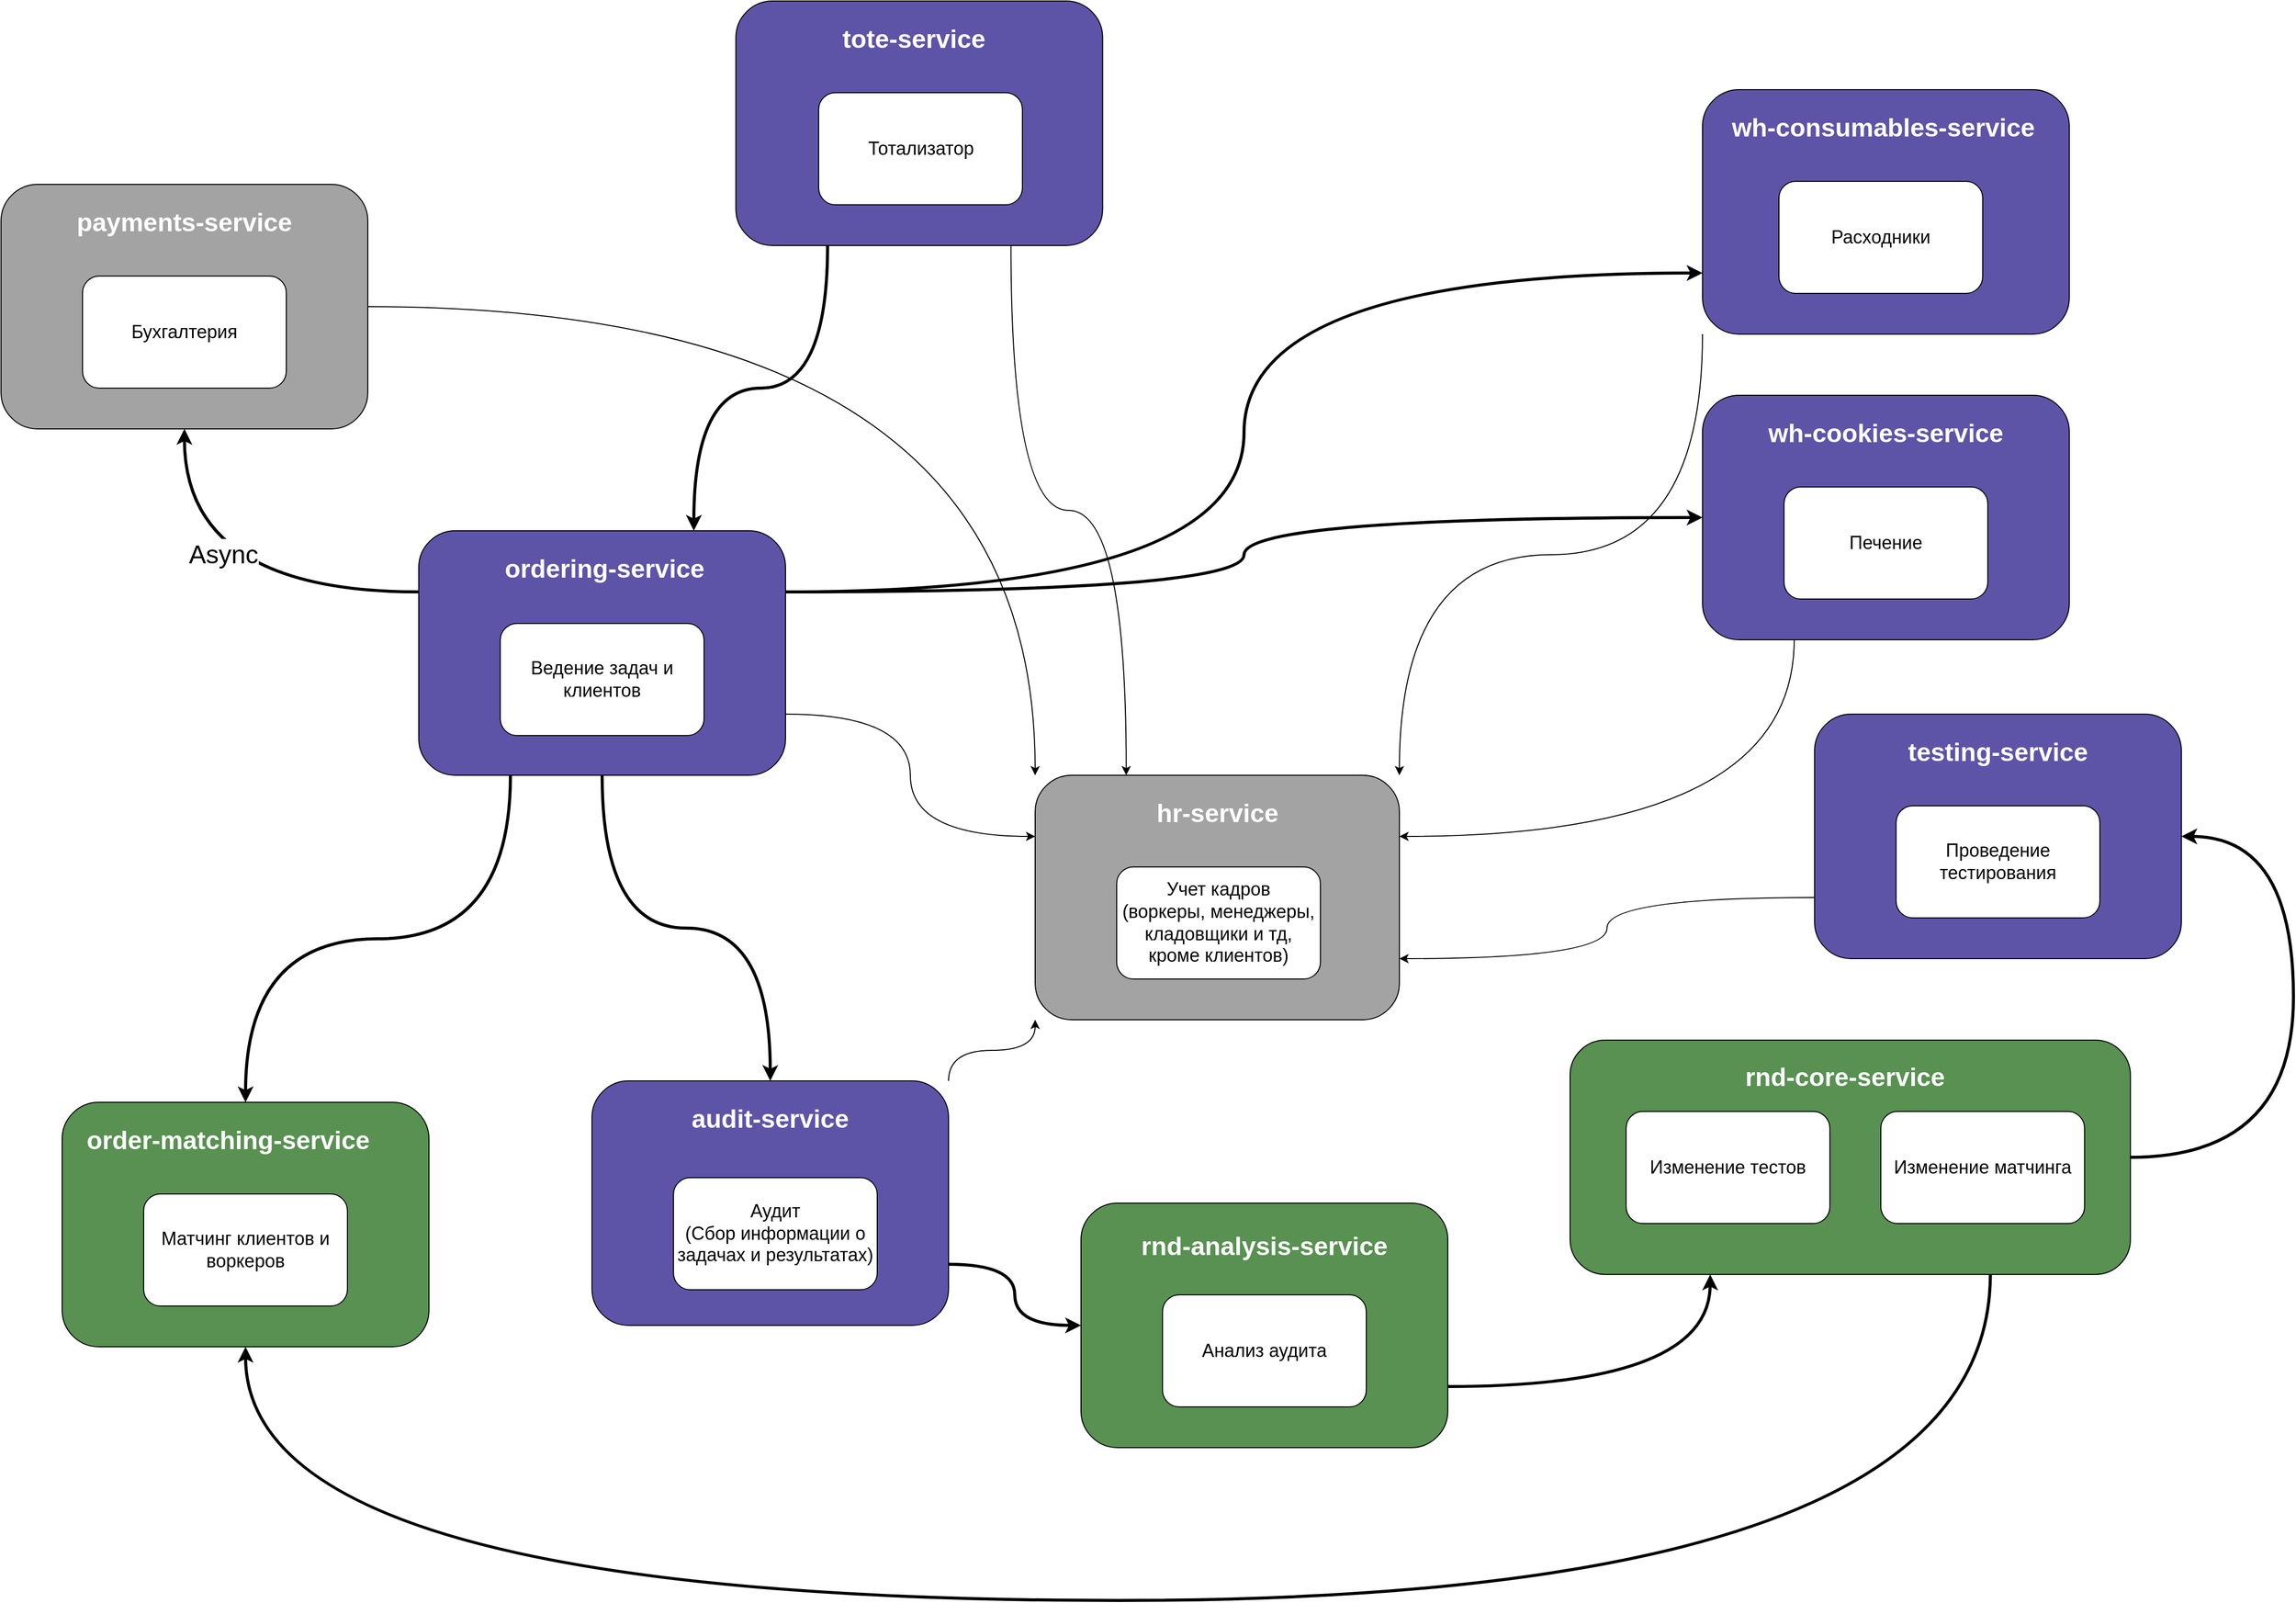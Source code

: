 <mxfile version="24.6.1" type="device">
  <diagram name="Page-1" id="uzjMX1w6ukuhE0hcgI-c">
    <mxGraphModel dx="4607" dy="2424" grid="1" gridSize="10" guides="1" tooltips="1" connect="1" arrows="1" fold="1" page="1" pageScale="1" pageWidth="1169" pageHeight="827" math="0" shadow="0">
      <root>
        <mxCell id="0" />
        <mxCell id="1" parent="0" />
        <mxCell id="EVUnO8zjn1eMPmrUqQvd-52" style="edgeStyle=orthogonalEdgeStyle;rounded=0;orthogonalLoop=1;jettySize=auto;html=1;exitX=1;exitY=0.5;exitDx=0;exitDy=0;entryX=1;entryY=0.5;entryDx=0;entryDy=0;strokeWidth=3;curved=1;" edge="1" parent="1" source="EVUnO8zjn1eMPmrUqQvd-1" target="EVUnO8zjn1eMPmrUqQvd-7">
          <mxGeometry relative="1" as="geometry">
            <Array as="points">
              <mxPoint x="940" y="635" />
              <mxPoint x="940" y="320" />
            </Array>
          </mxGeometry>
        </mxCell>
        <mxCell id="EVUnO8zjn1eMPmrUqQvd-53" style="edgeStyle=orthogonalEdgeStyle;rounded=0;orthogonalLoop=1;jettySize=auto;html=1;exitX=0.75;exitY=1;exitDx=0;exitDy=0;entryX=0.5;entryY=1;entryDx=0;entryDy=0;strokeWidth=3;curved=1;" edge="1" parent="1" source="EVUnO8zjn1eMPmrUqQvd-1" target="EVUnO8zjn1eMPmrUqQvd-15">
          <mxGeometry relative="1" as="geometry">
            <Array as="points">
              <mxPoint x="642" y="1070" />
              <mxPoint x="-1070" y="1070" />
            </Array>
          </mxGeometry>
        </mxCell>
        <mxCell id="EVUnO8zjn1eMPmrUqQvd-1" value="" style="rounded=1;whiteSpace=wrap;html=1;fillColor=#589151;" vertex="1" parent="1">
          <mxGeometry x="230" y="520" width="550" height="230" as="geometry" />
        </mxCell>
        <mxCell id="EVUnO8zjn1eMPmrUqQvd-50" style="edgeStyle=orthogonalEdgeStyle;rounded=0;orthogonalLoop=1;jettySize=auto;html=1;exitX=1;exitY=0.75;exitDx=0;exitDy=0;entryX=0;entryY=0.5;entryDx=0;entryDy=0;strokeWidth=3;targetPerimeterSpacing=0;curved=1;" edge="1" parent="1" source="EVUnO8zjn1eMPmrUqQvd-2" target="EVUnO8zjn1eMPmrUqQvd-38">
          <mxGeometry relative="1" as="geometry" />
        </mxCell>
        <mxCell id="EVUnO8zjn1eMPmrUqQvd-59" style="edgeStyle=orthogonalEdgeStyle;rounded=0;orthogonalLoop=1;jettySize=auto;html=1;exitX=1;exitY=0;exitDx=0;exitDy=0;entryX=0;entryY=1;entryDx=0;entryDy=0;curved=1;" edge="1" parent="1" source="EVUnO8zjn1eMPmrUqQvd-2" target="EVUnO8zjn1eMPmrUqQvd-3">
          <mxGeometry relative="1" as="geometry" />
        </mxCell>
        <mxCell id="EVUnO8zjn1eMPmrUqQvd-2" value="" style="rounded=1;whiteSpace=wrap;html=1;fillColor=#5D54A8;" vertex="1" parent="1">
          <mxGeometry x="-730" y="560" width="350" height="240" as="geometry" />
        </mxCell>
        <mxCell id="EVUnO8zjn1eMPmrUqQvd-3" value="" style="rounded=1;whiteSpace=wrap;html=1;fillColor=#A3A3A3;" vertex="1" parent="1">
          <mxGeometry x="-295" y="260" width="357.5" height="240" as="geometry" />
        </mxCell>
        <mxCell id="EVUnO8zjn1eMPmrUqQvd-4" value="&lt;font style=&quot;font-size: 18px;&quot;&gt;Изменение тестов&lt;/font&gt;" style="rounded=1;whiteSpace=wrap;html=1;" vertex="1" parent="1">
          <mxGeometry x="285" y="590" width="200" height="110" as="geometry" />
        </mxCell>
        <mxCell id="EVUnO8zjn1eMPmrUqQvd-5" value="&lt;font style=&quot;font-size: 18px;&quot;&gt;Изменение матчинга&lt;/font&gt;" style="rounded=1;whiteSpace=wrap;html=1;" vertex="1" parent="1">
          <mxGeometry x="535" y="590" width="200" height="110" as="geometry" />
        </mxCell>
        <mxCell id="EVUnO8zjn1eMPmrUqQvd-6" value="&lt;b&gt;&lt;font color=&quot;#ffffff&quot; style=&quot;font-size: 25px;&quot;&gt;rnd-core-service&lt;/font&gt;&lt;/b&gt;" style="text;html=1;align=center;verticalAlign=middle;whiteSpace=wrap;rounded=0;" vertex="1" parent="1">
          <mxGeometry x="390" y="540" width="220" height="30" as="geometry" />
        </mxCell>
        <mxCell id="EVUnO8zjn1eMPmrUqQvd-58" style="edgeStyle=orthogonalEdgeStyle;rounded=0;orthogonalLoop=1;jettySize=auto;html=1;exitX=0;exitY=0.75;exitDx=0;exitDy=0;entryX=1;entryY=0.75;entryDx=0;entryDy=0;curved=1;" edge="1" parent="1" source="EVUnO8zjn1eMPmrUqQvd-7" target="EVUnO8zjn1eMPmrUqQvd-3">
          <mxGeometry relative="1" as="geometry" />
        </mxCell>
        <mxCell id="EVUnO8zjn1eMPmrUqQvd-7" value="" style="rounded=1;whiteSpace=wrap;html=1;fillColor=#5D54A8;" vertex="1" parent="1">
          <mxGeometry x="470" y="200" width="360" height="240" as="geometry" />
        </mxCell>
        <mxCell id="EVUnO8zjn1eMPmrUqQvd-8" value="&lt;font style=&quot;font-size: 18px;&quot;&gt;Проведение тестирования&lt;/font&gt;" style="rounded=1;whiteSpace=wrap;html=1;" vertex="1" parent="1">
          <mxGeometry x="550" y="290" width="200" height="110" as="geometry" />
        </mxCell>
        <mxCell id="EVUnO8zjn1eMPmrUqQvd-9" value="&lt;font color=&quot;#ffffff&quot;&gt;&lt;span style=&quot;font-size: 25px;&quot;&gt;&lt;b&gt;testing-service&lt;/b&gt;&lt;/span&gt;&lt;/font&gt;" style="text;html=1;align=center;verticalAlign=middle;whiteSpace=wrap;rounded=0;" vertex="1" parent="1">
          <mxGeometry x="500" y="221" width="300" height="30" as="geometry" />
        </mxCell>
        <mxCell id="EVUnO8zjn1eMPmrUqQvd-11" value="&lt;font color=&quot;#ffffff&quot;&gt;&lt;span style=&quot;font-size: 25px;&quot;&gt;&lt;b&gt;audit-service&lt;/b&gt;&lt;/span&gt;&lt;/font&gt;" style="text;html=1;align=center;verticalAlign=middle;whiteSpace=wrap;rounded=0;" vertex="1" parent="1">
          <mxGeometry x="-690" y="581" width="270" height="30" as="geometry" />
        </mxCell>
        <mxCell id="EVUnO8zjn1eMPmrUqQvd-12" value="&lt;div&gt;&lt;font style=&quot;font-size: 18px;&quot;&gt;Аудит&lt;/font&gt;&lt;/div&gt;&lt;font style=&quot;font-size: 18px;&quot;&gt;(Сбор информации о задачах и результатах)&lt;/font&gt;" style="rounded=1;whiteSpace=wrap;html=1;" vertex="1" parent="1">
          <mxGeometry x="-650" y="655" width="200" height="110" as="geometry" />
        </mxCell>
        <mxCell id="EVUnO8zjn1eMPmrUqQvd-13" value="&lt;font color=&quot;#ffffff&quot;&gt;&lt;span style=&quot;font-size: 25px;&quot;&gt;&lt;b&gt;hr-service&lt;/b&gt;&lt;/span&gt;&lt;/font&gt;" style="text;html=1;align=center;verticalAlign=middle;whiteSpace=wrap;rounded=0;" vertex="1" parent="1">
          <mxGeometry x="-255" y="281" width="277.5" height="30" as="geometry" />
        </mxCell>
        <mxCell id="EVUnO8zjn1eMPmrUqQvd-14" value="&lt;font style=&quot;font-size: 18px;&quot;&gt;Учет кадров&lt;/font&gt;&lt;div&gt;&lt;font style=&quot;font-size: 18px;&quot;&gt;(воркеры, менеджеры, кладовщики и тд, кроме клиентов)&lt;/font&gt;&lt;/div&gt;" style="rounded=1;whiteSpace=wrap;html=1;" vertex="1" parent="1">
          <mxGeometry x="-215" y="350" width="200" height="110" as="geometry" />
        </mxCell>
        <mxCell id="EVUnO8zjn1eMPmrUqQvd-15" value="" style="rounded=1;whiteSpace=wrap;html=1;fillColor=#589151;" vertex="1" parent="1">
          <mxGeometry x="-1250" y="581" width="360" height="240" as="geometry" />
        </mxCell>
        <mxCell id="EVUnO8zjn1eMPmrUqQvd-16" value="&lt;font color=&quot;#ffffff&quot;&gt;&lt;span style=&quot;font-size: 25px;&quot;&gt;&lt;b&gt;order-matching-service&lt;/b&gt;&lt;/span&gt;&lt;/font&gt;" style="text;html=1;align=center;verticalAlign=middle;whiteSpace=wrap;rounded=0;" vertex="1" parent="1">
          <mxGeometry x="-1237.5" y="602" width="300" height="30" as="geometry" />
        </mxCell>
        <mxCell id="EVUnO8zjn1eMPmrUqQvd-17" value="&lt;font style=&quot;font-size: 18px;&quot;&gt;Матчинг клиентов и воркеров&lt;/font&gt;" style="rounded=1;whiteSpace=wrap;html=1;" vertex="1" parent="1">
          <mxGeometry x="-1170" y="671" width="200" height="110" as="geometry" />
        </mxCell>
        <mxCell id="EVUnO8zjn1eMPmrUqQvd-44" style="edgeStyle=orthogonalEdgeStyle;rounded=0;orthogonalLoop=1;jettySize=auto;html=1;exitX=0.25;exitY=1;exitDx=0;exitDy=0;entryX=0.75;entryY=0;entryDx=0;entryDy=0;strokeWidth=3;curved=1;" edge="1" parent="1" source="EVUnO8zjn1eMPmrUqQvd-18" target="EVUnO8zjn1eMPmrUqQvd-27">
          <mxGeometry relative="1" as="geometry" />
        </mxCell>
        <mxCell id="EVUnO8zjn1eMPmrUqQvd-45" style="edgeStyle=orthogonalEdgeStyle;rounded=0;orthogonalLoop=1;jettySize=auto;html=1;exitX=0.75;exitY=1;exitDx=0;exitDy=0;entryX=0.25;entryY=0;entryDx=0;entryDy=0;strokeWidth=1;curved=1;" edge="1" parent="1" source="EVUnO8zjn1eMPmrUqQvd-18" target="EVUnO8zjn1eMPmrUqQvd-3">
          <mxGeometry relative="1" as="geometry" />
        </mxCell>
        <mxCell id="EVUnO8zjn1eMPmrUqQvd-18" value="" style="rounded=1;whiteSpace=wrap;html=1;fillColor=#5D54A8;" vertex="1" parent="1">
          <mxGeometry x="-588.75" y="-500" width="360" height="240" as="geometry" />
        </mxCell>
        <mxCell id="EVUnO8zjn1eMPmrUqQvd-19" value="&lt;font color=&quot;#ffffff&quot;&gt;&lt;span style=&quot;font-size: 25px;&quot;&gt;&lt;b&gt;tote-service&lt;/b&gt;&lt;/span&gt;&lt;/font&gt;" style="text;html=1;align=center;verticalAlign=middle;whiteSpace=wrap;rounded=0;" vertex="1" parent="1">
          <mxGeometry x="-548.75" y="-479" width="270" height="30" as="geometry" />
        </mxCell>
        <mxCell id="EVUnO8zjn1eMPmrUqQvd-20" value="&lt;font style=&quot;font-size: 18px;&quot;&gt;Тотализатор&lt;/font&gt;" style="rounded=1;whiteSpace=wrap;html=1;" vertex="1" parent="1">
          <mxGeometry x="-507.5" y="-410" width="200" height="110" as="geometry" />
        </mxCell>
        <mxCell id="EVUnO8zjn1eMPmrUqQvd-55" style="edgeStyle=orthogonalEdgeStyle;rounded=0;orthogonalLoop=1;jettySize=auto;html=1;exitX=1;exitY=0.5;exitDx=0;exitDy=0;entryX=0;entryY=0;entryDx=0;entryDy=0;strokeWidth=1;curved=1;" edge="1" parent="1" source="EVUnO8zjn1eMPmrUqQvd-21" target="EVUnO8zjn1eMPmrUqQvd-3">
          <mxGeometry relative="1" as="geometry" />
        </mxCell>
        <mxCell id="EVUnO8zjn1eMPmrUqQvd-21" value="" style="rounded=1;whiteSpace=wrap;html=1;fillColor=#A3A3A3;" vertex="1" parent="1">
          <mxGeometry x="-1310" y="-320" width="360" height="240" as="geometry" />
        </mxCell>
        <mxCell id="EVUnO8zjn1eMPmrUqQvd-22" value="&lt;font color=&quot;#ffffff&quot;&gt;&lt;span style=&quot;font-size: 25px;&quot;&gt;&lt;b&gt;payments-service&lt;/b&gt;&lt;/span&gt;&lt;/font&gt;" style="text;html=1;align=center;verticalAlign=middle;whiteSpace=wrap;rounded=0;" vertex="1" parent="1">
          <mxGeometry x="-1270" y="-299" width="280" height="30" as="geometry" />
        </mxCell>
        <mxCell id="EVUnO8zjn1eMPmrUqQvd-23" value="&lt;font style=&quot;font-size: 18px;&quot;&gt;Бухгалтерия&lt;/font&gt;" style="rounded=1;whiteSpace=wrap;html=1;" vertex="1" parent="1">
          <mxGeometry x="-1230" y="-230" width="200" height="110" as="geometry" />
        </mxCell>
        <mxCell id="EVUnO8zjn1eMPmrUqQvd-57" style="edgeStyle=orthogonalEdgeStyle;rounded=0;orthogonalLoop=1;jettySize=auto;html=1;exitX=0;exitY=1;exitDx=0;exitDy=0;entryX=1;entryY=0;entryDx=0;entryDy=0;curved=1;" edge="1" parent="1" source="EVUnO8zjn1eMPmrUqQvd-24" target="EVUnO8zjn1eMPmrUqQvd-3">
          <mxGeometry relative="1" as="geometry" />
        </mxCell>
        <mxCell id="EVUnO8zjn1eMPmrUqQvd-24" value="" style="rounded=1;whiteSpace=wrap;html=1;fillColor=#5D54A8;" vertex="1" parent="1">
          <mxGeometry x="360" y="-413" width="360" height="240" as="geometry" />
        </mxCell>
        <mxCell id="EVUnO8zjn1eMPmrUqQvd-25" value="&lt;font color=&quot;#ffffff&quot;&gt;&lt;span style=&quot;font-size: 25px;&quot;&gt;&lt;b&gt;wh-consumables-service&lt;/b&gt;&lt;/span&gt;&lt;/font&gt;" style="text;html=1;align=center;verticalAlign=middle;whiteSpace=wrap;rounded=0;" vertex="1" parent="1">
          <mxGeometry x="385" y="-392" width="305" height="30" as="geometry" />
        </mxCell>
        <mxCell id="EVUnO8zjn1eMPmrUqQvd-26" value="&lt;span style=&quot;font-size: 18px;&quot;&gt;Расходники&lt;/span&gt;" style="rounded=1;whiteSpace=wrap;html=1;" vertex="1" parent="1">
          <mxGeometry x="435" y="-323" width="200" height="110" as="geometry" />
        </mxCell>
        <mxCell id="EVUnO8zjn1eMPmrUqQvd-43" style="edgeStyle=orthogonalEdgeStyle;rounded=0;orthogonalLoop=1;jettySize=auto;html=1;exitX=1;exitY=0.75;exitDx=0;exitDy=0;entryX=0;entryY=0.25;entryDx=0;entryDy=0;curved=1;strokeWidth=1;" edge="1" parent="1" source="EVUnO8zjn1eMPmrUqQvd-27" target="EVUnO8zjn1eMPmrUqQvd-3">
          <mxGeometry relative="1" as="geometry" />
        </mxCell>
        <mxCell id="EVUnO8zjn1eMPmrUqQvd-46" style="edgeStyle=orthogonalEdgeStyle;rounded=0;orthogonalLoop=1;jettySize=auto;html=1;exitX=0.25;exitY=1;exitDx=0;exitDy=0;entryX=0.5;entryY=0;entryDx=0;entryDy=0;strokeWidth=3;curved=1;" edge="1" parent="1" source="EVUnO8zjn1eMPmrUqQvd-27" target="EVUnO8zjn1eMPmrUqQvd-15">
          <mxGeometry relative="1" as="geometry" />
        </mxCell>
        <mxCell id="EVUnO8zjn1eMPmrUqQvd-47" style="edgeStyle=orthogonalEdgeStyle;rounded=0;orthogonalLoop=1;jettySize=auto;html=1;exitX=1;exitY=0.25;exitDx=0;exitDy=0;entryX=0;entryY=0.75;entryDx=0;entryDy=0;strokeWidth=3;elbow=vertical;curved=1;" edge="1" parent="1" source="EVUnO8zjn1eMPmrUqQvd-27" target="EVUnO8zjn1eMPmrUqQvd-24">
          <mxGeometry relative="1" as="geometry" />
        </mxCell>
        <mxCell id="EVUnO8zjn1eMPmrUqQvd-48" style="edgeStyle=orthogonalEdgeStyle;rounded=0;orthogonalLoop=1;jettySize=auto;html=1;exitX=1;exitY=0.25;exitDx=0;exitDy=0;entryX=0;entryY=0.5;entryDx=0;entryDy=0;strokeWidth=3;curved=1;" edge="1" parent="1" source="EVUnO8zjn1eMPmrUqQvd-27" target="EVUnO8zjn1eMPmrUqQvd-31">
          <mxGeometry relative="1" as="geometry" />
        </mxCell>
        <mxCell id="EVUnO8zjn1eMPmrUqQvd-49" style="edgeStyle=orthogonalEdgeStyle;rounded=0;orthogonalLoop=1;jettySize=auto;html=1;exitX=0.5;exitY=1;exitDx=0;exitDy=0;entryX=0.5;entryY=0;entryDx=0;entryDy=0;strokeWidth=3;curved=1;" edge="1" parent="1" source="EVUnO8zjn1eMPmrUqQvd-27" target="EVUnO8zjn1eMPmrUqQvd-2">
          <mxGeometry relative="1" as="geometry" />
        </mxCell>
        <mxCell id="EVUnO8zjn1eMPmrUqQvd-54" style="edgeStyle=orthogonalEdgeStyle;rounded=0;orthogonalLoop=1;jettySize=auto;html=1;exitX=0;exitY=0.25;exitDx=0;exitDy=0;entryX=0.5;entryY=1;entryDx=0;entryDy=0;strokeWidth=3;curved=1;" edge="1" parent="1" source="EVUnO8zjn1eMPmrUqQvd-27" target="EVUnO8zjn1eMPmrUqQvd-21">
          <mxGeometry relative="1" as="geometry" />
        </mxCell>
        <mxCell id="EVUnO8zjn1eMPmrUqQvd-60" value="&lt;font style=&quot;font-size: 25px;&quot;&gt;Async&lt;/font&gt;" style="edgeLabel;html=1;align=center;verticalAlign=middle;resizable=0;points=[];" vertex="1" connectable="0" parent="EVUnO8zjn1eMPmrUqQvd-54">
          <mxGeometry x="-0.026" y="-38" relative="1" as="geometry">
            <mxPoint x="-2" as="offset" />
          </mxGeometry>
        </mxCell>
        <mxCell id="EVUnO8zjn1eMPmrUqQvd-27" value="" style="rounded=1;whiteSpace=wrap;html=1;fillColor=#5D54A8;" vertex="1" parent="1">
          <mxGeometry x="-900" y="20" width="360" height="240" as="geometry" />
        </mxCell>
        <mxCell id="EVUnO8zjn1eMPmrUqQvd-28" value="&lt;font style=&quot;font-size: 18px;&quot;&gt;Ведение задач и клиентов&lt;/font&gt;" style="rounded=1;whiteSpace=wrap;html=1;" vertex="1" parent="1">
          <mxGeometry x="-820" y="111" width="200" height="110" as="geometry" />
        </mxCell>
        <mxCell id="EVUnO8zjn1eMPmrUqQvd-29" value="&lt;b&gt;&lt;font color=&quot;#ffffff&quot; style=&quot;font-size: 25px;&quot;&gt;ordering-service&lt;/font&gt;&lt;/b&gt;" style="text;html=1;align=center;verticalAlign=middle;whiteSpace=wrap;rounded=0;" vertex="1" parent="1">
          <mxGeometry x="-855" y="41" width="275" height="30" as="geometry" />
        </mxCell>
        <mxCell id="EVUnO8zjn1eMPmrUqQvd-56" style="edgeStyle=orthogonalEdgeStyle;rounded=0;orthogonalLoop=1;jettySize=auto;html=1;exitX=0.25;exitY=1;exitDx=0;exitDy=0;entryX=1;entryY=0.25;entryDx=0;entryDy=0;curved=1;" edge="1" parent="1" source="EVUnO8zjn1eMPmrUqQvd-31" target="EVUnO8zjn1eMPmrUqQvd-3">
          <mxGeometry relative="1" as="geometry" />
        </mxCell>
        <mxCell id="EVUnO8zjn1eMPmrUqQvd-31" value="" style="rounded=1;whiteSpace=wrap;html=1;fillColor=#5D54A8;" vertex="1" parent="1">
          <mxGeometry x="360" y="-113" width="360" height="240" as="geometry" />
        </mxCell>
        <mxCell id="EVUnO8zjn1eMPmrUqQvd-32" value="&lt;font color=&quot;#ffffff&quot;&gt;&lt;span style=&quot;font-size: 25px;&quot;&gt;&lt;b&gt;wh-cookies-service&lt;/b&gt;&lt;/span&gt;&lt;/font&gt;" style="text;html=1;align=center;verticalAlign=middle;whiteSpace=wrap;rounded=0;" vertex="1" parent="1">
          <mxGeometry x="390" y="-92" width="300" height="30" as="geometry" />
        </mxCell>
        <mxCell id="EVUnO8zjn1eMPmrUqQvd-34" value="&lt;font style=&quot;font-size: 18px;&quot;&gt;Печение&lt;/font&gt;" style="rounded=1;whiteSpace=wrap;html=1;" vertex="1" parent="1">
          <mxGeometry x="440" y="-23" width="200" height="110" as="geometry" />
        </mxCell>
        <mxCell id="EVUnO8zjn1eMPmrUqQvd-51" style="edgeStyle=orthogonalEdgeStyle;rounded=0;orthogonalLoop=1;jettySize=auto;html=1;exitX=1;exitY=0.75;exitDx=0;exitDy=0;entryX=0.25;entryY=1;entryDx=0;entryDy=0;strokeWidth=3;curved=1;" edge="1" parent="1" source="EVUnO8zjn1eMPmrUqQvd-38" target="EVUnO8zjn1eMPmrUqQvd-1">
          <mxGeometry relative="1" as="geometry" />
        </mxCell>
        <mxCell id="EVUnO8zjn1eMPmrUqQvd-38" value="" style="rounded=1;whiteSpace=wrap;html=1;fillColor=#589151;" vertex="1" parent="1">
          <mxGeometry x="-250" y="680" width="360" height="240" as="geometry" />
        </mxCell>
        <mxCell id="EVUnO8zjn1eMPmrUqQvd-39" value="&lt;font color=&quot;#ffffff&quot;&gt;&lt;span style=&quot;font-size: 25px;&quot;&gt;&lt;b&gt;rnd-analysis-service&lt;/b&gt;&lt;/span&gt;&lt;/font&gt;" style="text;html=1;align=center;verticalAlign=middle;whiteSpace=wrap;rounded=0;" vertex="1" parent="1">
          <mxGeometry x="-228.75" y="706" width="317.5" height="30" as="geometry" />
        </mxCell>
        <mxCell id="EVUnO8zjn1eMPmrUqQvd-10" value="&lt;font style=&quot;font-size: 18px;&quot;&gt;Анализ аудита&lt;/font&gt;" style="rounded=1;whiteSpace=wrap;html=1;" vertex="1" parent="1">
          <mxGeometry x="-170" y="770" width="200" height="110" as="geometry" />
        </mxCell>
      </root>
    </mxGraphModel>
  </diagram>
</mxfile>
